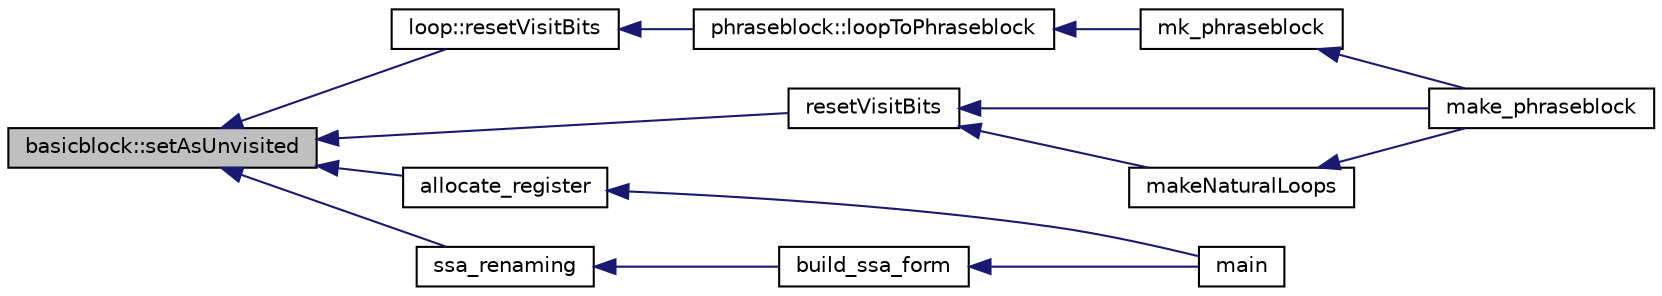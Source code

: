 digraph G
{
  edge [fontname="Helvetica",fontsize="10",labelfontname="Helvetica",labelfontsize="10"];
  node [fontname="Helvetica",fontsize="10",shape=record];
  rankdir=LR;
  Node1 [label="basicblock::setAsUnvisited",height=0.2,width=0.4,color="black", fillcolor="grey75", style="filled" fontcolor="black"];
  Node1 -> Node2 [dir=back,color="midnightblue",fontsize="10",style="solid",fontname="Helvetica"];
  Node2 [label="allocate_register",height=0.2,width=0.4,color="black", fillcolor="white", style="filled",URL="$registerAllocate_8h.html#adaeef7e1cff31b45dd8d7d8adbcd1662"];
  Node2 -> Node3 [dir=back,color="midnightblue",fontsize="10",style="solid",fontname="Helvetica"];
  Node3 [label="main",height=0.2,width=0.4,color="black", fillcolor="white", style="filled",URL="$main_8cpp.html#a0ddf1224851353fc92bfbff6f499fa97"];
  Node1 -> Node4 [dir=back,color="midnightblue",fontsize="10",style="solid",fontname="Helvetica"];
  Node4 [label="resetVisitBits",height=0.2,width=0.4,color="black", fillcolor="white", style="filled",URL="$make__phraseblock_8cpp.html#a0fd3688b0a2b0bdd2631792fdc31467e"];
  Node4 -> Node5 [dir=back,color="midnightblue",fontsize="10",style="solid",fontname="Helvetica"];
  Node5 [label="make_phraseblock",height=0.2,width=0.4,color="black", fillcolor="white", style="filled",URL="$make__phraseblock_8cpp.html#af5aea5750e9482dfe18f886b91b680b4"];
  Node4 -> Node6 [dir=back,color="midnightblue",fontsize="10",style="solid",fontname="Helvetica"];
  Node6 [label="makeNaturalLoops",height=0.2,width=0.4,color="black", fillcolor="white", style="filled",URL="$make__phraseblock_8cpp.html#a533375cdbcbdab104ffd8c23db3f2b9d"];
  Node6 -> Node5 [dir=back,color="midnightblue",fontsize="10",style="solid",fontname="Helvetica"];
  Node1 -> Node7 [dir=back,color="midnightblue",fontsize="10",style="solid",fontname="Helvetica"];
  Node7 [label="loop::resetVisitBits",height=0.2,width=0.4,color="black", fillcolor="white", style="filled",URL="$classloop.html#a49a50718778d9b23d51385a93aed10a8"];
  Node7 -> Node8 [dir=back,color="midnightblue",fontsize="10",style="solid",fontname="Helvetica"];
  Node8 [label="phraseblock::loopToPhraseblock",height=0.2,width=0.4,color="black", fillcolor="white", style="filled",URL="$classphraseblock.html#ab7605258ce67522bb3b894b4b7686271"];
  Node8 -> Node9 [dir=back,color="midnightblue",fontsize="10",style="solid",fontname="Helvetica"];
  Node9 [label="mk_phraseblock",height=0.2,width=0.4,color="black", fillcolor="white", style="filled",URL="$make__phraseblock_8cpp.html#ac72dbca1136ae6ee5ad7d722fa23f3f9"];
  Node9 -> Node5 [dir=back,color="midnightblue",fontsize="10",style="solid",fontname="Helvetica"];
  Node1 -> Node10 [dir=back,color="midnightblue",fontsize="10",style="solid",fontname="Helvetica"];
  Node10 [label="ssa_renaming",height=0.2,width=0.4,color="black", fillcolor="white", style="filled",URL="$ssa_8cpp.html#a804de8f00b7ea9e5487315dc9ff01d77"];
  Node10 -> Node11 [dir=back,color="midnightblue",fontsize="10",style="solid",fontname="Helvetica"];
  Node11 [label="build_ssa_form",height=0.2,width=0.4,color="black", fillcolor="white", style="filled",URL="$ssa_8h.html#a99d7839751286ac78c627aabd383cb51"];
  Node11 -> Node3 [dir=back,color="midnightblue",fontsize="10",style="solid",fontname="Helvetica"];
}
